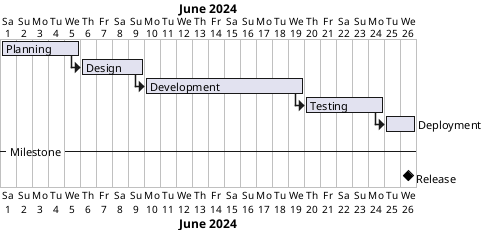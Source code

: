@startgantt gantt
Project starts the 2024-06-01

[Planning] requires 5 days
[Design] requires 4 days
[Development] requires 10 days
[Testing] requires 5 days
[Deployment] requires 2 days

[Design] starts at [Planning]'s end
[Development] starts at [Design]'s end
[Testing] starts at [Development]'s end
[Deployment] starts at [Testing]'s end

-- Milestone --
[Release] happens at [Deployment]'s end
@endgantt